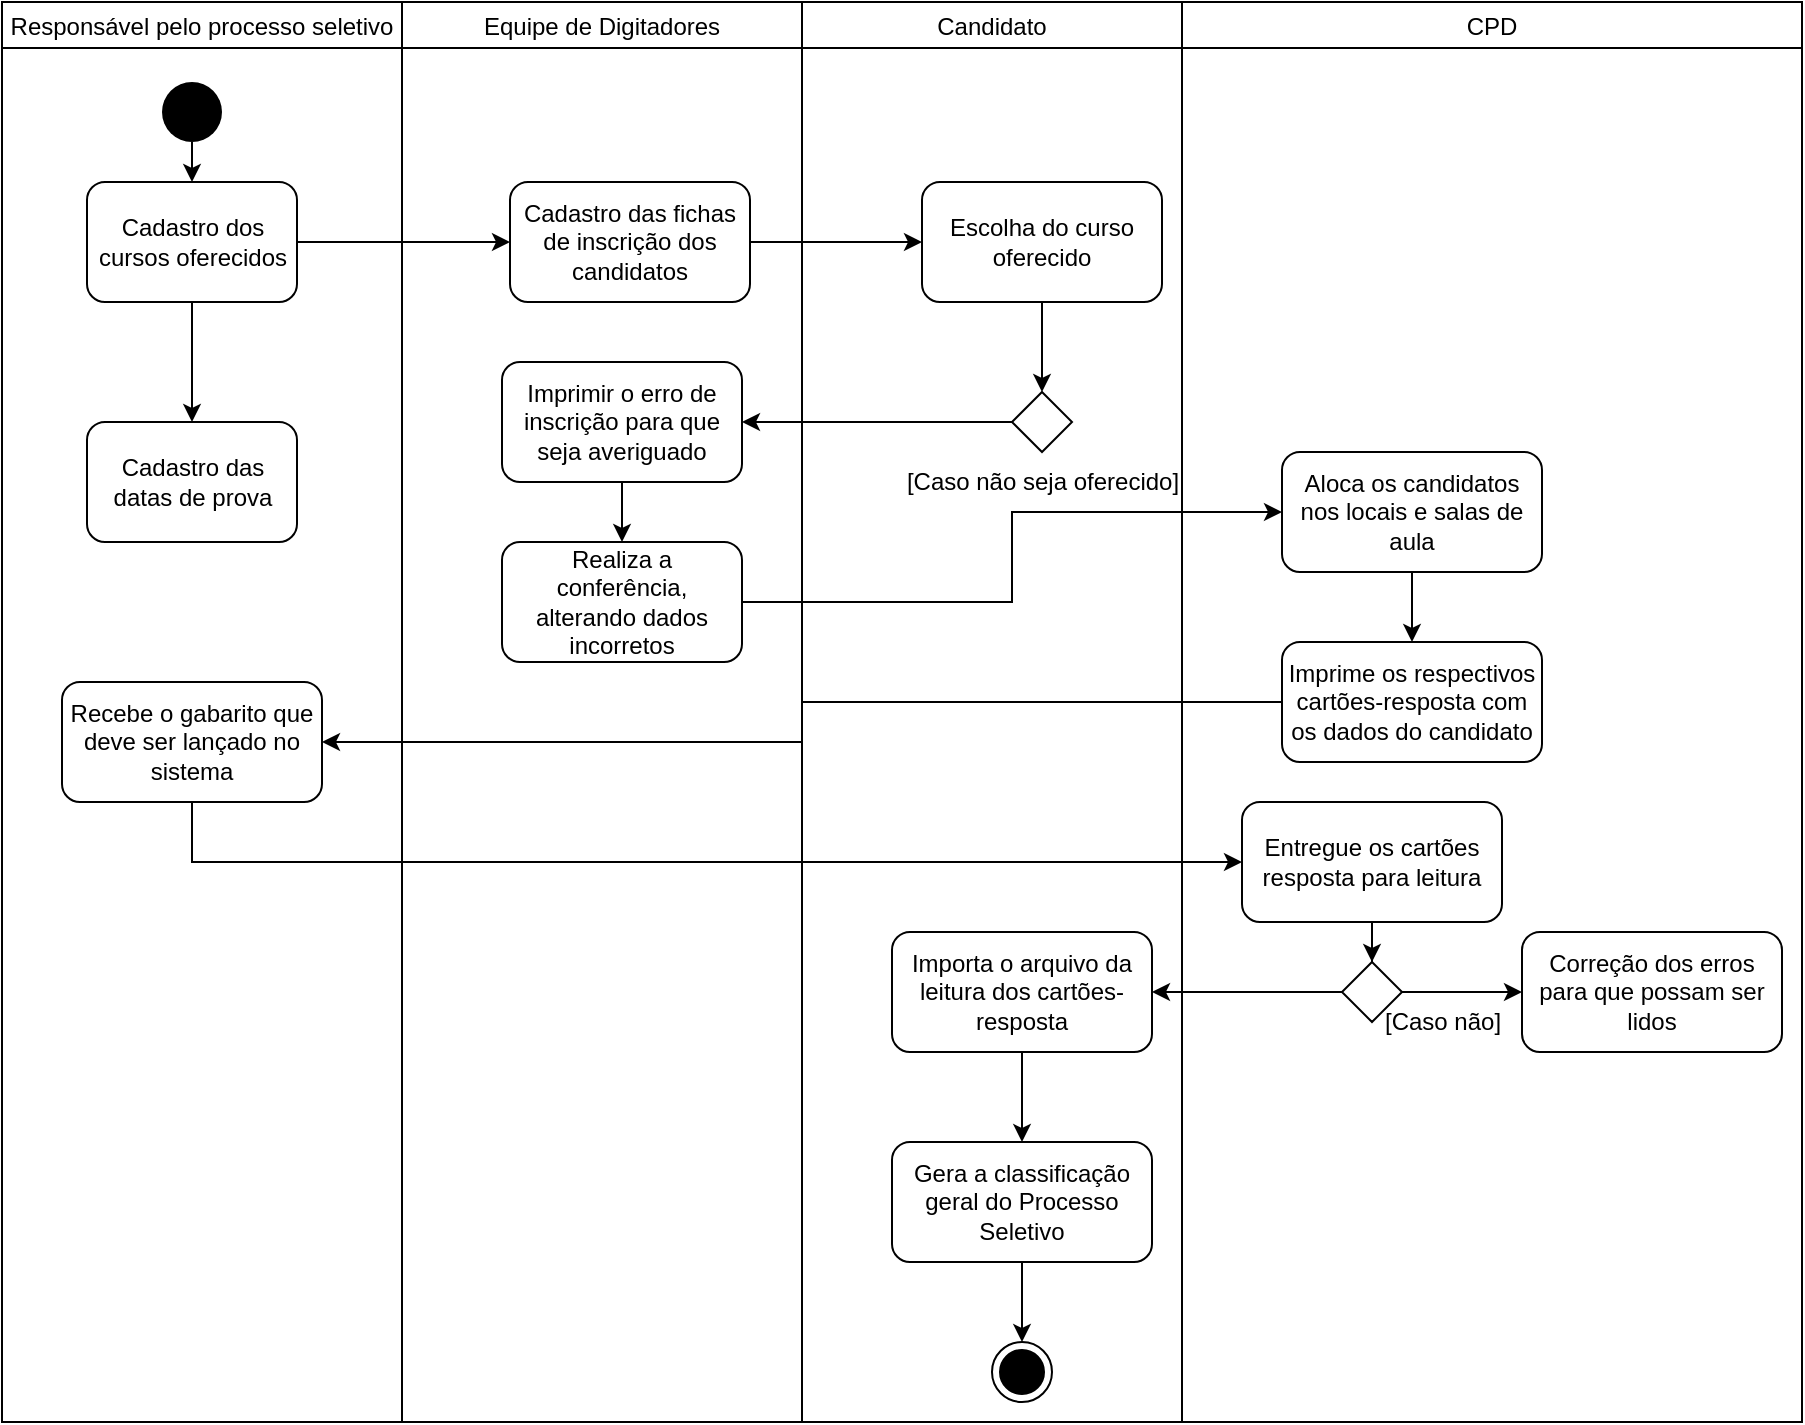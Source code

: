 <mxfile version="14.0.1" type="github">
  <diagram id="FRgDD6im-TBAndwe_46G" name="Página-1">
    <mxGraphModel dx="1008" dy="468" grid="1" gridSize="10" guides="1" tooltips="1" connect="1" arrows="1" fold="1" page="1" pageScale="1" pageWidth="827" pageHeight="1169" math="0" shadow="0">
      <root>
        <mxCell id="0" />
        <mxCell id="1" parent="0" />
        <mxCell id="potWYuQcWe-VAfWoS6mm-6" value="Equipe de Digitadores" style="swimlane;fontStyle=0" vertex="1" parent="1">
          <mxGeometry x="240" y="40" width="200" height="710" as="geometry" />
        </mxCell>
        <mxCell id="potWYuQcWe-VAfWoS6mm-17" value="Cadastro das fichas de inscrição dos candidatos" style="rounded=1;whiteSpace=wrap;html=1;" vertex="1" parent="potWYuQcWe-VAfWoS6mm-6">
          <mxGeometry x="54" y="90" width="120" height="60" as="geometry" />
        </mxCell>
        <mxCell id="potWYuQcWe-VAfWoS6mm-33" style="edgeStyle=orthogonalEdgeStyle;rounded=0;orthogonalLoop=1;jettySize=auto;html=1;" edge="1" parent="potWYuQcWe-VAfWoS6mm-6" source="potWYuQcWe-VAfWoS6mm-28" target="potWYuQcWe-VAfWoS6mm-32">
          <mxGeometry relative="1" as="geometry" />
        </mxCell>
        <mxCell id="potWYuQcWe-VAfWoS6mm-28" value="Imprimir o erro de inscrição para que seja averiguado" style="rounded=1;whiteSpace=wrap;html=1;" vertex="1" parent="potWYuQcWe-VAfWoS6mm-6">
          <mxGeometry x="50" y="180" width="120" height="60" as="geometry" />
        </mxCell>
        <mxCell id="potWYuQcWe-VAfWoS6mm-32" value="Realiza a conferência, alterando dados incorretos" style="rounded=1;whiteSpace=wrap;html=1;" vertex="1" parent="potWYuQcWe-VAfWoS6mm-6">
          <mxGeometry x="50" y="270" width="120" height="60" as="geometry" />
        </mxCell>
        <mxCell id="potWYuQcWe-VAfWoS6mm-5" value="Responsável pelo processo seletivo" style="swimlane;fontStyle=0" vertex="1" parent="1">
          <mxGeometry x="40" y="40" width="200" height="710" as="geometry" />
        </mxCell>
        <mxCell id="potWYuQcWe-VAfWoS6mm-11" style="edgeStyle=orthogonalEdgeStyle;rounded=0;orthogonalLoop=1;jettySize=auto;html=1;exitX=0.5;exitY=1;exitDx=0;exitDy=0;entryX=0.5;entryY=0;entryDx=0;entryDy=0;" edge="1" parent="potWYuQcWe-VAfWoS6mm-5" source="potWYuQcWe-VAfWoS6mm-9" target="potWYuQcWe-VAfWoS6mm-10">
          <mxGeometry relative="1" as="geometry" />
        </mxCell>
        <mxCell id="potWYuQcWe-VAfWoS6mm-9" value="" style="ellipse;fillColor=#000000;strokeColor=none;" vertex="1" parent="potWYuQcWe-VAfWoS6mm-5">
          <mxGeometry x="80" y="40" width="30" height="30" as="geometry" />
        </mxCell>
        <mxCell id="potWYuQcWe-VAfWoS6mm-25" style="edgeStyle=orthogonalEdgeStyle;rounded=0;orthogonalLoop=1;jettySize=auto;html=1;exitX=0.5;exitY=1;exitDx=0;exitDy=0;entryX=0.5;entryY=0;entryDx=0;entryDy=0;" edge="1" parent="potWYuQcWe-VAfWoS6mm-5" source="potWYuQcWe-VAfWoS6mm-10" target="potWYuQcWe-VAfWoS6mm-16">
          <mxGeometry relative="1" as="geometry" />
        </mxCell>
        <mxCell id="potWYuQcWe-VAfWoS6mm-10" value="&lt;div&gt;Cadastro dos cursos oferecidos&lt;br&gt;&lt;/div&gt;" style="rounded=1;whiteSpace=wrap;html=1;" vertex="1" parent="potWYuQcWe-VAfWoS6mm-5">
          <mxGeometry x="42.5" y="90" width="105" height="60" as="geometry" />
        </mxCell>
        <mxCell id="potWYuQcWe-VAfWoS6mm-16" value="&lt;div&gt;Cadastro das datas de prova&lt;br&gt;&lt;/div&gt;" style="rounded=1;whiteSpace=wrap;html=1;" vertex="1" parent="potWYuQcWe-VAfWoS6mm-5">
          <mxGeometry x="42.5" y="210" width="105" height="60" as="geometry" />
        </mxCell>
        <mxCell id="potWYuQcWe-VAfWoS6mm-43" value="Recebe o gabarito que deve ser lançado no sistema" style="rounded=1;whiteSpace=wrap;html=1;" vertex="1" parent="potWYuQcWe-VAfWoS6mm-5">
          <mxGeometry x="30" y="340" width="130" height="60" as="geometry" />
        </mxCell>
        <mxCell id="potWYuQcWe-VAfWoS6mm-8" value="CPD" style="swimlane;fontStyle=0" vertex="1" parent="1">
          <mxGeometry x="630" y="40" width="310" height="710" as="geometry" />
        </mxCell>
        <mxCell id="potWYuQcWe-VAfWoS6mm-42" style="edgeStyle=orthogonalEdgeStyle;rounded=0;orthogonalLoop=1;jettySize=auto;html=1;exitX=0.5;exitY=1;exitDx=0;exitDy=0;entryX=0.5;entryY=0;entryDx=0;entryDy=0;" edge="1" parent="potWYuQcWe-VAfWoS6mm-8" source="potWYuQcWe-VAfWoS6mm-39" target="potWYuQcWe-VAfWoS6mm-41">
          <mxGeometry relative="1" as="geometry" />
        </mxCell>
        <mxCell id="potWYuQcWe-VAfWoS6mm-39" value="Aloca os candidatos nos locais e salas de aula" style="rounded=1;whiteSpace=wrap;html=1;" vertex="1" parent="potWYuQcWe-VAfWoS6mm-8">
          <mxGeometry x="50" y="225" width="130" height="60" as="geometry" />
        </mxCell>
        <mxCell id="potWYuQcWe-VAfWoS6mm-41" value="Imprime os respectivos cartões-resposta com os dados do candidato" style="rounded=1;whiteSpace=wrap;html=1;" vertex="1" parent="potWYuQcWe-VAfWoS6mm-8">
          <mxGeometry x="50" y="320" width="130" height="60" as="geometry" />
        </mxCell>
        <mxCell id="potWYuQcWe-VAfWoS6mm-52" style="edgeStyle=orthogonalEdgeStyle;rounded=0;orthogonalLoop=1;jettySize=auto;html=1;entryX=0.5;entryY=0;entryDx=0;entryDy=0;" edge="1" parent="potWYuQcWe-VAfWoS6mm-8" source="potWYuQcWe-VAfWoS6mm-46" target="potWYuQcWe-VAfWoS6mm-51">
          <mxGeometry relative="1" as="geometry" />
        </mxCell>
        <mxCell id="potWYuQcWe-VAfWoS6mm-46" value="Entregue os cartões resposta para leitura" style="rounded=1;whiteSpace=wrap;html=1;" vertex="1" parent="potWYuQcWe-VAfWoS6mm-8">
          <mxGeometry x="30" y="400" width="130" height="60" as="geometry" />
        </mxCell>
        <mxCell id="potWYuQcWe-VAfWoS6mm-56" style="edgeStyle=orthogonalEdgeStyle;rounded=0;orthogonalLoop=1;jettySize=auto;html=1;exitX=1;exitY=0.5;exitDx=0;exitDy=0;entryX=0;entryY=0.5;entryDx=0;entryDy=0;" edge="1" parent="potWYuQcWe-VAfWoS6mm-8" source="potWYuQcWe-VAfWoS6mm-51" target="potWYuQcWe-VAfWoS6mm-53">
          <mxGeometry relative="1" as="geometry" />
        </mxCell>
        <mxCell id="potWYuQcWe-VAfWoS6mm-51" value="" style="rhombus;" vertex="1" parent="potWYuQcWe-VAfWoS6mm-8">
          <mxGeometry x="80" y="480" width="30" height="30" as="geometry" />
        </mxCell>
        <mxCell id="potWYuQcWe-VAfWoS6mm-53" value="Correção dos erros para que possam ser lidos" style="rounded=1;whiteSpace=wrap;html=1;" vertex="1" parent="potWYuQcWe-VAfWoS6mm-8">
          <mxGeometry x="170" y="465" width="130" height="60" as="geometry" />
        </mxCell>
        <mxCell id="potWYuQcWe-VAfWoS6mm-55" value="[Caso não]" style="text;html=1;align=center;verticalAlign=middle;resizable=0;points=[];autosize=1;" vertex="1" parent="potWYuQcWe-VAfWoS6mm-8">
          <mxGeometry x="90" y="500" width="80" height="20" as="geometry" />
        </mxCell>
        <mxCell id="potWYuQcWe-VAfWoS6mm-18" value="Candidato" style="swimlane;fontStyle=0" vertex="1" parent="1">
          <mxGeometry x="440" y="40" width="190" height="710" as="geometry" />
        </mxCell>
        <mxCell id="potWYuQcWe-VAfWoS6mm-21" style="edgeStyle=orthogonalEdgeStyle;rounded=0;orthogonalLoop=1;jettySize=auto;html=1;entryX=0.5;entryY=0;entryDx=0;entryDy=0;" edge="1" parent="potWYuQcWe-VAfWoS6mm-18" source="potWYuQcWe-VAfWoS6mm-19" target="potWYuQcWe-VAfWoS6mm-20">
          <mxGeometry relative="1" as="geometry" />
        </mxCell>
        <mxCell id="potWYuQcWe-VAfWoS6mm-19" value="Escolha do curso oferecido" style="rounded=1;whiteSpace=wrap;html=1;" vertex="1" parent="potWYuQcWe-VAfWoS6mm-18">
          <mxGeometry x="60" y="90" width="120" height="60" as="geometry" />
        </mxCell>
        <mxCell id="potWYuQcWe-VAfWoS6mm-20" value="" style="rhombus;" vertex="1" parent="potWYuQcWe-VAfWoS6mm-18">
          <mxGeometry x="105" y="195" width="30" height="30" as="geometry" />
        </mxCell>
        <mxCell id="potWYuQcWe-VAfWoS6mm-22" value="[Caso não seja oferecido]" style="text;html=1;align=center;verticalAlign=middle;resizable=0;points=[];autosize=1;" vertex="1" parent="potWYuQcWe-VAfWoS6mm-18">
          <mxGeometry x="45" y="230" width="150" height="20" as="geometry" />
        </mxCell>
        <mxCell id="potWYuQcWe-VAfWoS6mm-60" style="edgeStyle=orthogonalEdgeStyle;rounded=0;orthogonalLoop=1;jettySize=auto;html=1;exitX=0.5;exitY=1;exitDx=0;exitDy=0;entryX=0.5;entryY=0;entryDx=0;entryDy=0;" edge="1" parent="potWYuQcWe-VAfWoS6mm-18" source="potWYuQcWe-VAfWoS6mm-57" target="potWYuQcWe-VAfWoS6mm-59">
          <mxGeometry relative="1" as="geometry" />
        </mxCell>
        <mxCell id="potWYuQcWe-VAfWoS6mm-57" value="Importa o arquivo da leitura dos cartões-resposta" style="rounded=1;whiteSpace=wrap;html=1;" vertex="1" parent="potWYuQcWe-VAfWoS6mm-18">
          <mxGeometry x="45" y="465" width="130" height="60" as="geometry" />
        </mxCell>
        <mxCell id="potWYuQcWe-VAfWoS6mm-64" style="edgeStyle=orthogonalEdgeStyle;rounded=0;orthogonalLoop=1;jettySize=auto;html=1;exitX=0.5;exitY=1;exitDx=0;exitDy=0;entryX=0.5;entryY=0;entryDx=0;entryDy=0;" edge="1" parent="potWYuQcWe-VAfWoS6mm-18" source="potWYuQcWe-VAfWoS6mm-59" target="potWYuQcWe-VAfWoS6mm-61">
          <mxGeometry relative="1" as="geometry" />
        </mxCell>
        <mxCell id="potWYuQcWe-VAfWoS6mm-59" value="Gera a classificação geral do Processo Seletivo" style="rounded=1;whiteSpace=wrap;html=1;" vertex="1" parent="potWYuQcWe-VAfWoS6mm-18">
          <mxGeometry x="45" y="570" width="130" height="60" as="geometry" />
        </mxCell>
        <mxCell id="potWYuQcWe-VAfWoS6mm-61" value="" style="ellipse;html=1;shape=endState;fillColor=#000000;strokeColor=#000000;" vertex="1" parent="potWYuQcWe-VAfWoS6mm-18">
          <mxGeometry x="95" y="670" width="30" height="30" as="geometry" />
        </mxCell>
        <mxCell id="potWYuQcWe-VAfWoS6mm-26" style="edgeStyle=orthogonalEdgeStyle;rounded=0;orthogonalLoop=1;jettySize=auto;html=1;exitX=1;exitY=0.5;exitDx=0;exitDy=0;" edge="1" parent="1" source="potWYuQcWe-VAfWoS6mm-10" target="potWYuQcWe-VAfWoS6mm-17">
          <mxGeometry relative="1" as="geometry" />
        </mxCell>
        <mxCell id="potWYuQcWe-VAfWoS6mm-27" style="edgeStyle=orthogonalEdgeStyle;rounded=0;orthogonalLoop=1;jettySize=auto;html=1;exitX=1;exitY=0.5;exitDx=0;exitDy=0;entryX=0;entryY=0.5;entryDx=0;entryDy=0;" edge="1" parent="1" source="potWYuQcWe-VAfWoS6mm-17" target="potWYuQcWe-VAfWoS6mm-19">
          <mxGeometry relative="1" as="geometry" />
        </mxCell>
        <mxCell id="potWYuQcWe-VAfWoS6mm-40" style="edgeStyle=orthogonalEdgeStyle;rounded=0;orthogonalLoop=1;jettySize=auto;html=1;exitX=1;exitY=0.5;exitDx=0;exitDy=0;" edge="1" parent="1" source="potWYuQcWe-VAfWoS6mm-32" target="potWYuQcWe-VAfWoS6mm-39">
          <mxGeometry relative="1" as="geometry" />
        </mxCell>
        <mxCell id="potWYuQcWe-VAfWoS6mm-44" style="edgeStyle=orthogonalEdgeStyle;rounded=0;orthogonalLoop=1;jettySize=auto;html=1;entryX=1;entryY=0.5;entryDx=0;entryDy=0;" edge="1" parent="1" source="potWYuQcWe-VAfWoS6mm-20" target="potWYuQcWe-VAfWoS6mm-28">
          <mxGeometry relative="1" as="geometry" />
        </mxCell>
        <mxCell id="potWYuQcWe-VAfWoS6mm-45" style="edgeStyle=orthogonalEdgeStyle;rounded=0;orthogonalLoop=1;jettySize=auto;html=1;" edge="1" parent="1" source="potWYuQcWe-VAfWoS6mm-41" target="potWYuQcWe-VAfWoS6mm-43">
          <mxGeometry relative="1" as="geometry" />
        </mxCell>
        <mxCell id="potWYuQcWe-VAfWoS6mm-50" style="edgeStyle=orthogonalEdgeStyle;rounded=0;orthogonalLoop=1;jettySize=auto;html=1;exitX=0.5;exitY=1;exitDx=0;exitDy=0;entryX=0;entryY=0.5;entryDx=0;entryDy=0;" edge="1" parent="1" source="potWYuQcWe-VAfWoS6mm-43" target="potWYuQcWe-VAfWoS6mm-46">
          <mxGeometry relative="1" as="geometry" />
        </mxCell>
        <mxCell id="potWYuQcWe-VAfWoS6mm-58" style="edgeStyle=orthogonalEdgeStyle;rounded=0;orthogonalLoop=1;jettySize=auto;html=1;entryX=1;entryY=0.5;entryDx=0;entryDy=0;" edge="1" parent="1" source="potWYuQcWe-VAfWoS6mm-51" target="potWYuQcWe-VAfWoS6mm-57">
          <mxGeometry relative="1" as="geometry" />
        </mxCell>
      </root>
    </mxGraphModel>
  </diagram>
</mxfile>

